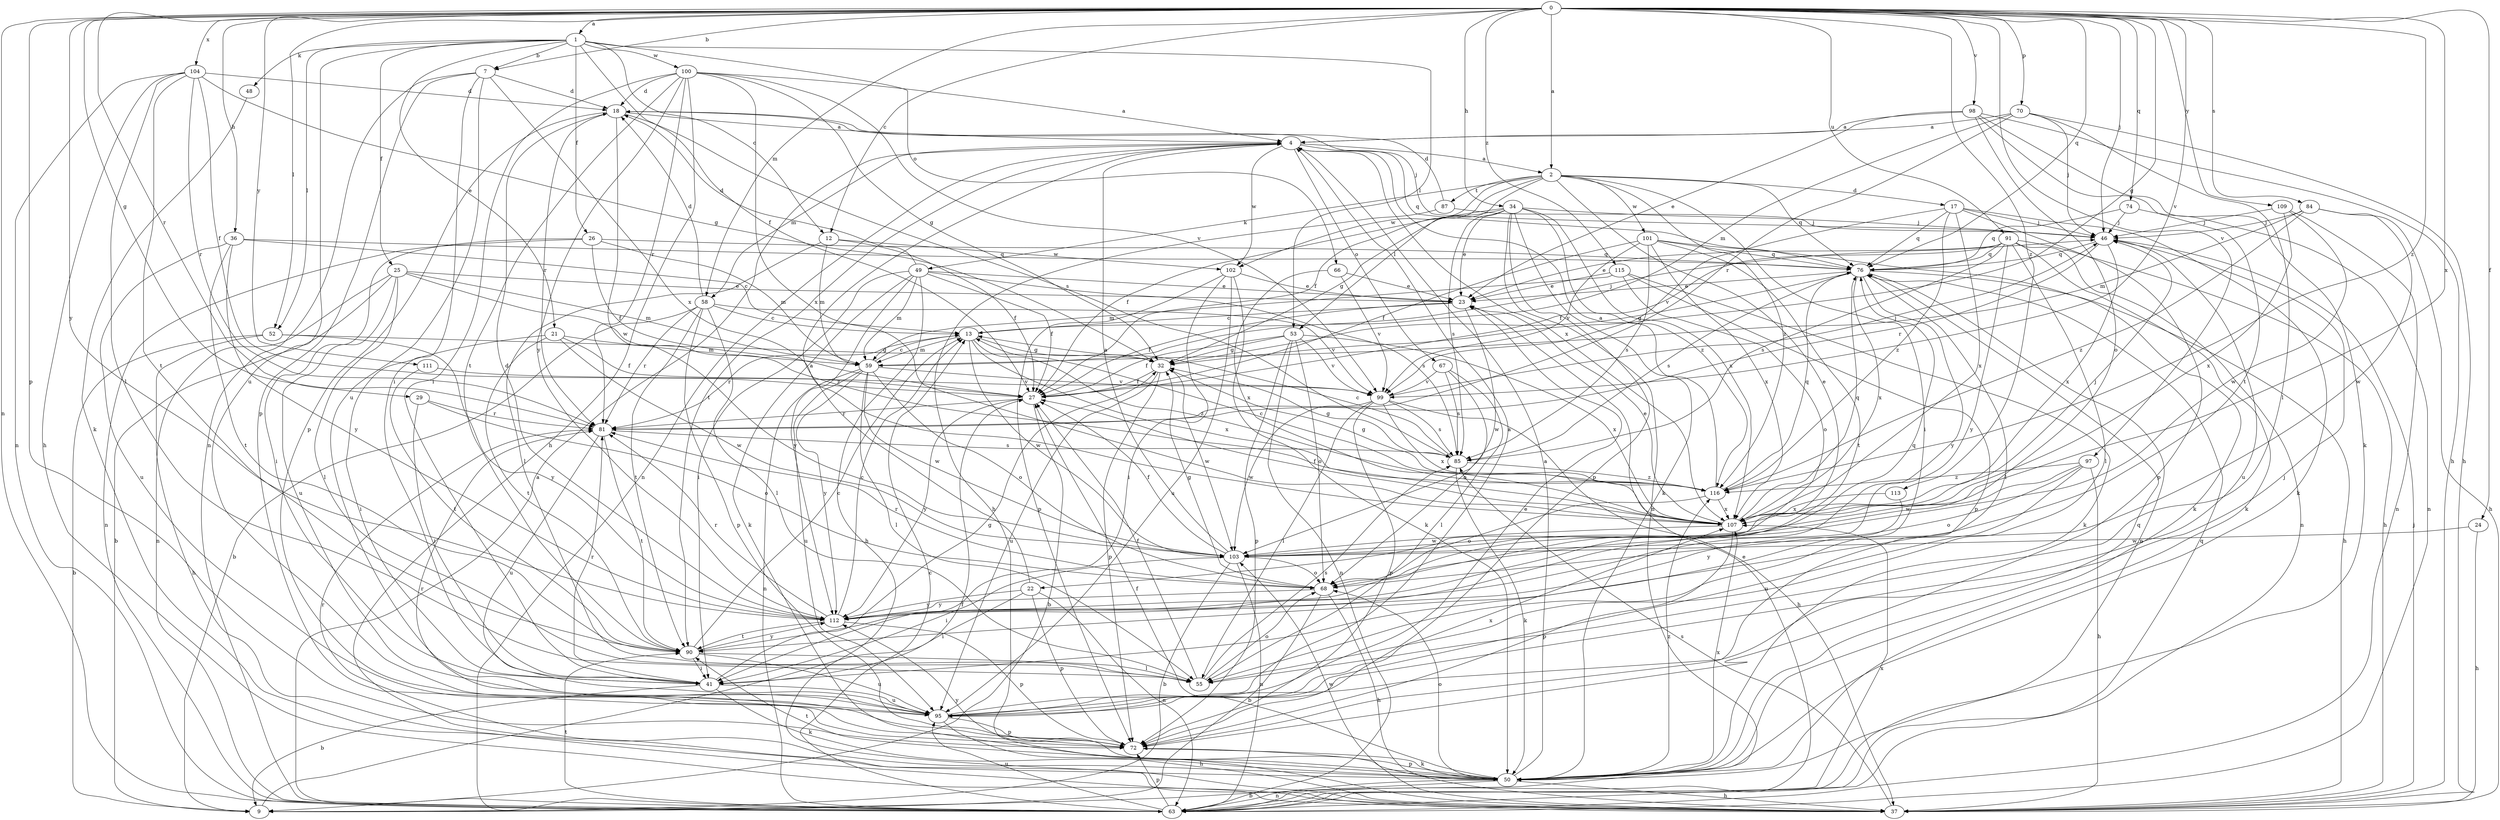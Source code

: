 strict digraph  {
0;
1;
2;
4;
7;
9;
12;
13;
17;
18;
21;
22;
23;
24;
25;
26;
27;
29;
32;
34;
36;
37;
41;
46;
48;
49;
50;
52;
53;
55;
58;
59;
63;
66;
67;
68;
70;
72;
74;
76;
81;
84;
85;
87;
90;
91;
95;
97;
98;
99;
100;
101;
102;
103;
104;
107;
109;
111;
112;
113;
115;
116;
0 -> 1  [label=a];
0 -> 2  [label=a];
0 -> 7  [label=b];
0 -> 12  [label=c];
0 -> 24  [label=f];
0 -> 29  [label=g];
0 -> 32  [label=g];
0 -> 34  [label=h];
0 -> 36  [label=h];
0 -> 46  [label=j];
0 -> 52  [label=l];
0 -> 58  [label=m];
0 -> 63  [label=n];
0 -> 70  [label=p];
0 -> 72  [label=p];
0 -> 74  [label=q];
0 -> 76  [label=q];
0 -> 81  [label=r];
0 -> 84  [label=s];
0 -> 91  [label=u];
0 -> 97  [label=v];
0 -> 98  [label=v];
0 -> 99  [label=v];
0 -> 104  [label=x];
0 -> 107  [label=x];
0 -> 109  [label=y];
0 -> 111  [label=y];
0 -> 112  [label=y];
0 -> 113  [label=z];
0 -> 115  [label=z];
0 -> 116  [label=z];
1 -> 7  [label=b];
1 -> 12  [label=c];
1 -> 21  [label=e];
1 -> 25  [label=f];
1 -> 26  [label=f];
1 -> 27  [label=f];
1 -> 48  [label=k];
1 -> 52  [label=l];
1 -> 53  [label=l];
1 -> 66  [label=o];
1 -> 95  [label=u];
1 -> 100  [label=w];
2 -> 17  [label=d];
2 -> 22  [label=e];
2 -> 27  [label=f];
2 -> 41  [label=i];
2 -> 49  [label=k];
2 -> 53  [label=l];
2 -> 76  [label=q];
2 -> 87  [label=t];
2 -> 101  [label=w];
2 -> 102  [label=w];
2 -> 116  [label=z];
4 -> 2  [label=a];
4 -> 58  [label=m];
4 -> 63  [label=n];
4 -> 67  [label=o];
4 -> 76  [label=q];
4 -> 90  [label=t];
4 -> 102  [label=w];
4 -> 107  [label=x];
7 -> 18  [label=d];
7 -> 41  [label=i];
7 -> 63  [label=n];
7 -> 72  [label=p];
7 -> 95  [label=u];
7 -> 107  [label=x];
9 -> 27  [label=f];
12 -> 27  [label=f];
12 -> 55  [label=l];
12 -> 59  [label=m];
12 -> 102  [label=w];
13 -> 32  [label=g];
13 -> 46  [label=j];
13 -> 59  [label=m];
13 -> 81  [label=r];
13 -> 103  [label=w];
13 -> 107  [label=x];
13 -> 116  [label=z];
17 -> 46  [label=j];
17 -> 50  [label=k];
17 -> 72  [label=p];
17 -> 76  [label=q];
17 -> 99  [label=v];
17 -> 107  [label=x];
17 -> 116  [label=z];
18 -> 4  [label=a];
18 -> 46  [label=j];
18 -> 72  [label=p];
18 -> 81  [label=r];
18 -> 85  [label=s];
18 -> 103  [label=w];
21 -> 27  [label=f];
21 -> 41  [label=i];
21 -> 59  [label=m];
21 -> 90  [label=t];
21 -> 103  [label=w];
22 -> 4  [label=a];
22 -> 41  [label=i];
22 -> 63  [label=n];
22 -> 72  [label=p];
22 -> 112  [label=y];
23 -> 13  [label=c];
23 -> 27  [label=f];
23 -> 103  [label=w];
24 -> 37  [label=h];
24 -> 103  [label=w];
25 -> 9  [label=b];
25 -> 23  [label=e];
25 -> 55  [label=l];
25 -> 59  [label=m];
25 -> 63  [label=n];
25 -> 95  [label=u];
25 -> 116  [label=z];
26 -> 27  [label=f];
26 -> 41  [label=i];
26 -> 59  [label=m];
26 -> 63  [label=n];
26 -> 76  [label=q];
27 -> 9  [label=b];
27 -> 81  [label=r];
27 -> 112  [label=y];
29 -> 41  [label=i];
29 -> 68  [label=o];
29 -> 81  [label=r];
32 -> 27  [label=f];
32 -> 72  [label=p];
32 -> 95  [label=u];
32 -> 103  [label=w];
34 -> 23  [label=e];
34 -> 27  [label=f];
34 -> 32  [label=g];
34 -> 46  [label=j];
34 -> 50  [label=k];
34 -> 63  [label=n];
34 -> 72  [label=p];
34 -> 85  [label=s];
34 -> 107  [label=x];
34 -> 116  [label=z];
36 -> 13  [label=c];
36 -> 76  [label=q];
36 -> 90  [label=t];
36 -> 95  [label=u];
36 -> 112  [label=y];
37 -> 46  [label=j];
37 -> 85  [label=s];
37 -> 103  [label=w];
41 -> 9  [label=b];
41 -> 32  [label=g];
41 -> 50  [label=k];
41 -> 81  [label=r];
41 -> 95  [label=u];
46 -> 76  [label=q];
46 -> 81  [label=r];
46 -> 95  [label=u];
46 -> 107  [label=x];
48 -> 50  [label=k];
49 -> 18  [label=d];
49 -> 23  [label=e];
49 -> 27  [label=f];
49 -> 37  [label=h];
49 -> 41  [label=i];
49 -> 50  [label=k];
49 -> 59  [label=m];
49 -> 85  [label=s];
49 -> 112  [label=y];
50 -> 4  [label=a];
50 -> 9  [label=b];
50 -> 27  [label=f];
50 -> 37  [label=h];
50 -> 63  [label=n];
50 -> 68  [label=o];
50 -> 72  [label=p];
50 -> 76  [label=q];
50 -> 81  [label=r];
50 -> 90  [label=t];
50 -> 107  [label=x];
50 -> 112  [label=y];
50 -> 116  [label=z];
52 -> 9  [label=b];
52 -> 32  [label=g];
52 -> 37  [label=h];
52 -> 112  [label=y];
53 -> 27  [label=f];
53 -> 32  [label=g];
53 -> 63  [label=n];
53 -> 68  [label=o];
53 -> 72  [label=p];
53 -> 99  [label=v];
53 -> 107  [label=x];
55 -> 27  [label=f];
55 -> 68  [label=o];
55 -> 85  [label=s];
58 -> 9  [label=b];
58 -> 13  [label=c];
58 -> 18  [label=d];
58 -> 55  [label=l];
58 -> 72  [label=p];
58 -> 81  [label=r];
58 -> 90  [label=t];
58 -> 99  [label=v];
59 -> 13  [label=c];
59 -> 55  [label=l];
59 -> 63  [label=n];
59 -> 68  [label=o];
59 -> 95  [label=u];
59 -> 99  [label=v];
59 -> 103  [label=w];
59 -> 112  [label=y];
63 -> 4  [label=a];
63 -> 13  [label=c];
63 -> 23  [label=e];
63 -> 72  [label=p];
63 -> 76  [label=q];
63 -> 90  [label=t];
63 -> 95  [label=u];
63 -> 107  [label=x];
66 -> 23  [label=e];
66 -> 99  [label=v];
66 -> 107  [label=x];
67 -> 55  [label=l];
67 -> 68  [label=o];
67 -> 85  [label=s];
67 -> 99  [label=v];
68 -> 9  [label=b];
68 -> 32  [label=g];
68 -> 37  [label=h];
68 -> 81  [label=r];
68 -> 112  [label=y];
70 -> 4  [label=a];
70 -> 37  [label=h];
70 -> 46  [label=j];
70 -> 55  [label=l];
70 -> 59  [label=m];
70 -> 81  [label=r];
72 -> 50  [label=k];
72 -> 81  [label=r];
74 -> 46  [label=j];
74 -> 63  [label=n];
74 -> 76  [label=q];
76 -> 23  [label=e];
76 -> 32  [label=g];
76 -> 37  [label=h];
76 -> 55  [label=l];
76 -> 63  [label=n];
76 -> 85  [label=s];
76 -> 107  [label=x];
76 -> 112  [label=y];
81 -> 85  [label=s];
81 -> 90  [label=t];
81 -> 95  [label=u];
84 -> 37  [label=h];
84 -> 46  [label=j];
84 -> 59  [label=m];
84 -> 103  [label=w];
84 -> 116  [label=z];
85 -> 13  [label=c];
85 -> 32  [label=g];
85 -> 50  [label=k];
85 -> 116  [label=z];
87 -> 18  [label=d];
87 -> 37  [label=h];
87 -> 46  [label=j];
90 -> 13  [label=c];
90 -> 41  [label=i];
90 -> 55  [label=l];
90 -> 95  [label=u];
90 -> 112  [label=y];
91 -> 23  [label=e];
91 -> 27  [label=f];
91 -> 37  [label=h];
91 -> 50  [label=k];
91 -> 55  [label=l];
91 -> 63  [label=n];
91 -> 76  [label=q];
91 -> 85  [label=s];
91 -> 112  [label=y];
95 -> 4  [label=a];
95 -> 23  [label=e];
95 -> 37  [label=h];
95 -> 46  [label=j];
95 -> 72  [label=p];
95 -> 107  [label=x];
97 -> 37  [label=h];
97 -> 68  [label=o];
97 -> 95  [label=u];
97 -> 103  [label=w];
97 -> 116  [label=z];
98 -> 4  [label=a];
98 -> 23  [label=e];
98 -> 37  [label=h];
98 -> 50  [label=k];
98 -> 68  [label=o];
98 -> 90  [label=t];
99 -> 37  [label=h];
99 -> 46  [label=j];
99 -> 55  [label=l];
99 -> 72  [label=p];
99 -> 85  [label=s];
99 -> 103  [label=w];
99 -> 107  [label=x];
100 -> 4  [label=a];
100 -> 18  [label=d];
100 -> 32  [label=g];
100 -> 37  [label=h];
100 -> 41  [label=i];
100 -> 81  [label=r];
100 -> 90  [label=t];
100 -> 99  [label=v];
100 -> 107  [label=x];
100 -> 112  [label=y];
101 -> 27  [label=f];
101 -> 50  [label=k];
101 -> 76  [label=q];
101 -> 85  [label=s];
101 -> 90  [label=t];
101 -> 99  [label=v];
101 -> 107  [label=x];
102 -> 23  [label=e];
102 -> 41  [label=i];
102 -> 50  [label=k];
102 -> 72  [label=p];
102 -> 95  [label=u];
103 -> 4  [label=a];
103 -> 9  [label=b];
103 -> 27  [label=f];
103 -> 41  [label=i];
103 -> 63  [label=n];
103 -> 68  [label=o];
104 -> 18  [label=d];
104 -> 27  [label=f];
104 -> 32  [label=g];
104 -> 37  [label=h];
104 -> 55  [label=l];
104 -> 63  [label=n];
104 -> 81  [label=r];
104 -> 90  [label=t];
107 -> 23  [label=e];
107 -> 27  [label=f];
107 -> 46  [label=j];
107 -> 72  [label=p];
107 -> 76  [label=q];
107 -> 103  [label=w];
109 -> 46  [label=j];
109 -> 63  [label=n];
109 -> 103  [label=w];
109 -> 107  [label=x];
111 -> 90  [label=t];
111 -> 99  [label=v];
112 -> 13  [label=c];
112 -> 18  [label=d];
112 -> 72  [label=p];
112 -> 76  [label=q];
112 -> 81  [label=r];
112 -> 90  [label=t];
113 -> 107  [label=x];
113 -> 112  [label=y];
115 -> 23  [label=e];
115 -> 50  [label=k];
115 -> 59  [label=m];
115 -> 68  [label=o];
115 -> 72  [label=p];
116 -> 4  [label=a];
116 -> 13  [label=c];
116 -> 32  [label=g];
116 -> 68  [label=o];
116 -> 76  [label=q];
116 -> 107  [label=x];
}
